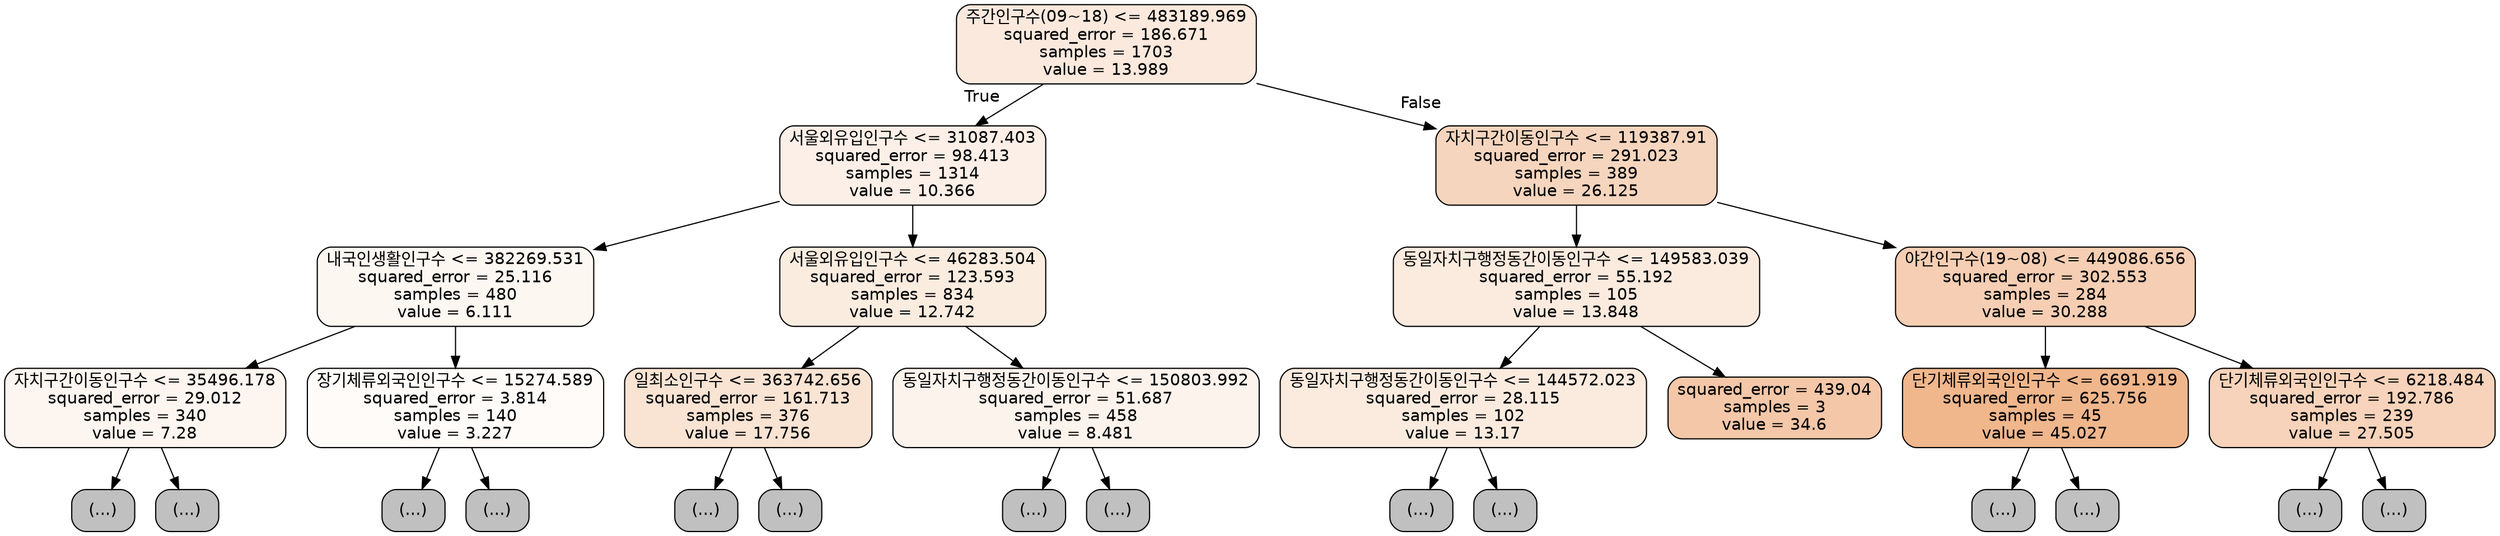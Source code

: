 digraph Tree {
node [shape=box, style="filled, rounded", color="black", fontname="helvetica"] ;
edge [fontname="helvetica"] ;
0 [label="주간인구수(09~18) <= 483189.969\nsquared_error = 186.671\nsamples = 1703\nvalue = 13.989", fillcolor="#fbe9dd"] ;
1 [label="서울외유입인구수 <= 31087.403\nsquared_error = 98.413\nsamples = 1314\nvalue = 10.366", fillcolor="#fcefe7"] ;
0 -> 1 [labeldistance=2.5, labelangle=45, headlabel="True"] ;
2 [label="내국인생활인구수 <= 382269.531\nsquared_error = 25.116\nsamples = 480\nvalue = 6.111", fillcolor="#fdf7f2"] ;
1 -> 2 ;
3 [label="자치구간이동인구수 <= 35496.178\nsquared_error = 29.012\nsamples = 340\nvalue = 7.28", fillcolor="#fdf5ef"] ;
2 -> 3 ;
4 [label="(...)", fillcolor="#C0C0C0"] ;
3 -> 4 ;
5 [label="(...)", fillcolor="#C0C0C0"] ;
3 -> 5 ;
122 [label="장기체류외국인인구수 <= 15274.589\nsquared_error = 3.814\nsamples = 140\nvalue = 3.227", fillcolor="#fefbf9"] ;
2 -> 122 ;
123 [label="(...)", fillcolor="#C0C0C0"] ;
122 -> 123 ;
160 [label="(...)", fillcolor="#C0C0C0"] ;
122 -> 160 ;
167 [label="서울외유입인구수 <= 46283.504\nsquared_error = 123.593\nsamples = 834\nvalue = 12.742", fillcolor="#fbece0"] ;
1 -> 167 ;
168 [label="일최소인구수 <= 363742.656\nsquared_error = 161.713\nsamples = 376\nvalue = 17.756", fillcolor="#f9e3d3"] ;
167 -> 168 ;
169 [label="(...)", fillcolor="#C0C0C0"] ;
168 -> 169 ;
222 [label="(...)", fillcolor="#C0C0C0"] ;
168 -> 222 ;
309 [label="동일자치구행정동간이동인구수 <= 150803.992\nsquared_error = 51.687\nsamples = 458\nvalue = 8.481", fillcolor="#fcf3ec"] ;
167 -> 309 ;
310 [label="(...)", fillcolor="#C0C0C0"] ;
309 -> 310 ;
465 [label="(...)", fillcolor="#C0C0C0"] ;
309 -> 465 ;
472 [label="자치구간이동인구수 <= 119387.91\nsquared_error = 291.023\nsamples = 389\nvalue = 26.125", fillcolor="#f6d5be"] ;
0 -> 472 [labeldistance=2.5, labelangle=-45, headlabel="False"] ;
473 [label="동일자치구행정동간이동인구수 <= 149583.039\nsquared_error = 55.192\nsamples = 105\nvalue = 13.848", fillcolor="#fbeade"] ;
472 -> 473 ;
474 [label="동일자치구행정동간이동인구수 <= 144572.023\nsquared_error = 28.115\nsamples = 102\nvalue = 13.17", fillcolor="#fbebdf"] ;
473 -> 474 ;
475 [label="(...)", fillcolor="#C0C0C0"] ;
474 -> 475 ;
512 [label="(...)", fillcolor="#C0C0C0"] ;
474 -> 512 ;
513 [label="squared_error = 439.04\nsamples = 3\nvalue = 34.6", fillcolor="#f4c7a8"] ;
473 -> 513 ;
514 [label="야간인구수(19~08) <= 449086.656\nsquared_error = 302.553\nsamples = 284\nvalue = 30.288", fillcolor="#f5ceb3"] ;
472 -> 514 ;
515 [label="단기체류외국인인구수 <= 6691.919\nsquared_error = 625.756\nsamples = 45\nvalue = 45.027", fillcolor="#f0b68c"] ;
514 -> 515 ;
516 [label="(...)", fillcolor="#C0C0C0"] ;
515 -> 516 ;
529 [label="(...)", fillcolor="#C0C0C0"] ;
515 -> 529 ;
530 [label="단기체류외국인인구수 <= 6218.484\nsquared_error = 192.786\nsamples = 239\nvalue = 27.505", fillcolor="#f6d3ba"] ;
514 -> 530 ;
531 [label="(...)", fillcolor="#C0C0C0"] ;
530 -> 531 ;
566 [label="(...)", fillcolor="#C0C0C0"] ;
530 -> 566 ;
}